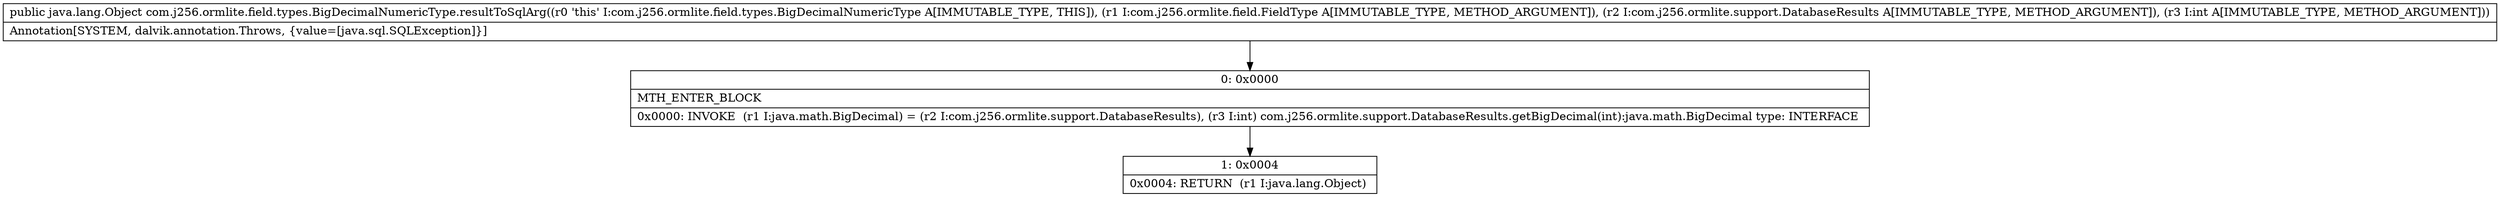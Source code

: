 digraph "CFG forcom.j256.ormlite.field.types.BigDecimalNumericType.resultToSqlArg(Lcom\/j256\/ormlite\/field\/FieldType;Lcom\/j256\/ormlite\/support\/DatabaseResults;I)Ljava\/lang\/Object;" {
Node_0 [shape=record,label="{0\:\ 0x0000|MTH_ENTER_BLOCK\l|0x0000: INVOKE  (r1 I:java.math.BigDecimal) = (r2 I:com.j256.ormlite.support.DatabaseResults), (r3 I:int) com.j256.ormlite.support.DatabaseResults.getBigDecimal(int):java.math.BigDecimal type: INTERFACE \l}"];
Node_1 [shape=record,label="{1\:\ 0x0004|0x0004: RETURN  (r1 I:java.lang.Object) \l}"];
MethodNode[shape=record,label="{public java.lang.Object com.j256.ormlite.field.types.BigDecimalNumericType.resultToSqlArg((r0 'this' I:com.j256.ormlite.field.types.BigDecimalNumericType A[IMMUTABLE_TYPE, THIS]), (r1 I:com.j256.ormlite.field.FieldType A[IMMUTABLE_TYPE, METHOD_ARGUMENT]), (r2 I:com.j256.ormlite.support.DatabaseResults A[IMMUTABLE_TYPE, METHOD_ARGUMENT]), (r3 I:int A[IMMUTABLE_TYPE, METHOD_ARGUMENT]))  | Annotation[SYSTEM, dalvik.annotation.Throws, \{value=[java.sql.SQLException]\}]\l}"];
MethodNode -> Node_0;
Node_0 -> Node_1;
}

